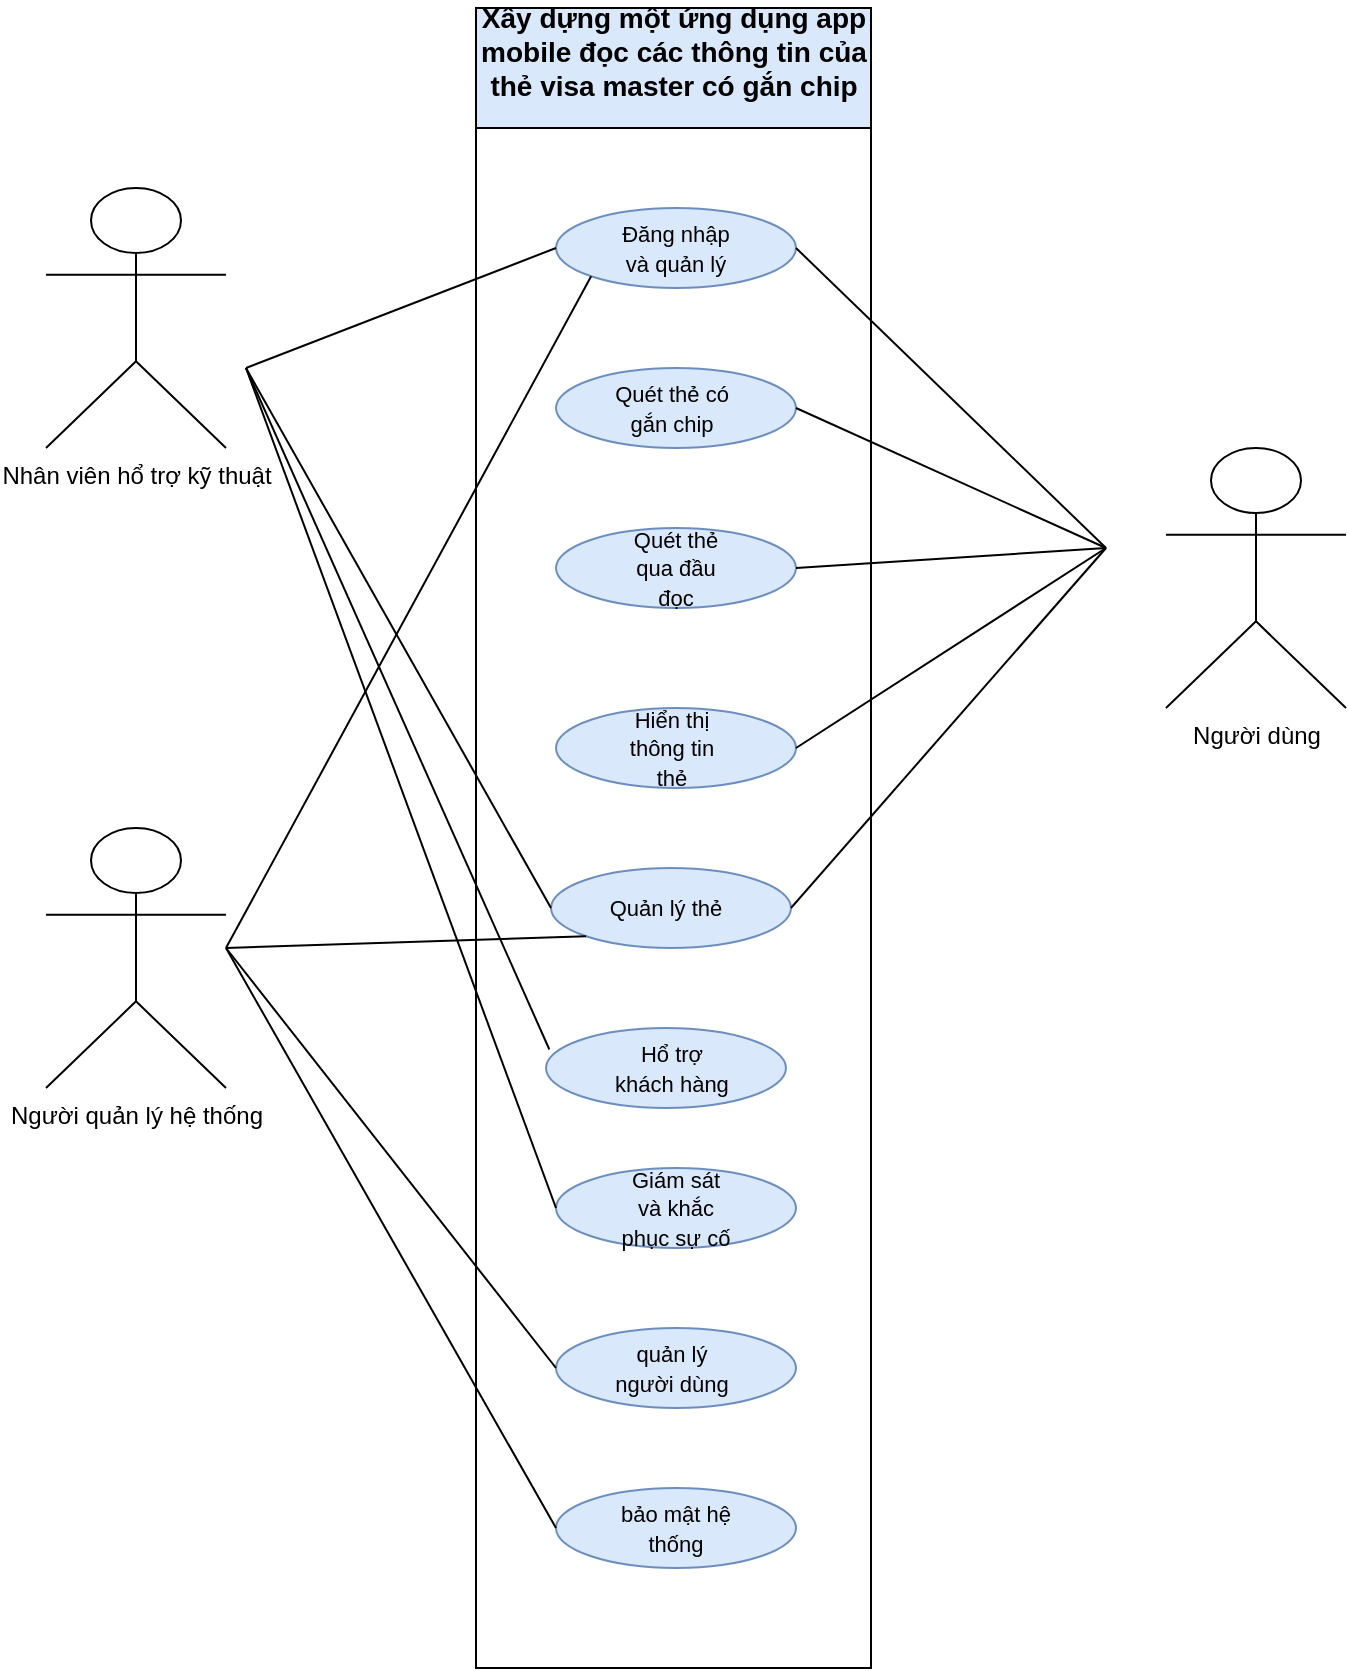 <mxfile version="24.6.4" type="github">
  <diagram name="Page-1" id="F4PiP-Tvc2kzaB-8Amb1">
    <mxGraphModel dx="1670" dy="948" grid="1" gridSize="10" guides="1" tooltips="1" connect="1" arrows="1" fold="1" page="1" pageScale="1" pageWidth="850" pageHeight="1100" math="0" shadow="0">
      <root>
        <mxCell id="0" />
        <mxCell id="1" parent="0" />
        <mxCell id="vWQNxFRxiga3JergTZAy-1" value="&lt;font style=&quot;font-size: 11px;&quot;&gt;&lt;span style=&quot;&quot; class=&quot;fontstyle0&quot;&gt;Xây dựng một ứng dụng app mobile đọc các thông tin của thẻ visa master có gắn chip&lt;/span&gt; &lt;/font&gt;&lt;div style=&quot;font-size: 11px;&quot;&gt;&lt;br&gt;&lt;/div&gt;" style="swimlane;whiteSpace=wrap;html=1;fillColor=#d5e8d4;strokeColor=#000000;" parent="1" vertex="1">
          <mxGeometry x="325" y="40" width="197.5" height="800" as="geometry" />
        </mxCell>
        <mxCell id="vWQNxFRxiga3JergTZAy-6" value="" style="ellipse;whiteSpace=wrap;html=1;fillColor=#dae8fc;strokeColor=#6c8ebf;" parent="vWQNxFRxiga3JergTZAy-1" vertex="1">
          <mxGeometry x="40" y="70" width="120" height="40" as="geometry" />
        </mxCell>
        <mxCell id="vWQNxFRxiga3JergTZAy-15" value="" style="ellipse;whiteSpace=wrap;html=1;fillColor=#dae8fc;strokeColor=#6c8ebf;" parent="vWQNxFRxiga3JergTZAy-1" vertex="1">
          <mxGeometry x="40" y="710" width="120" height="40" as="geometry" />
        </mxCell>
        <mxCell id="vWQNxFRxiga3JergTZAy-14" value="" style="ellipse;whiteSpace=wrap;html=1;fillColor=#dae8fc;strokeColor=#6c8ebf;" parent="vWQNxFRxiga3JergTZAy-1" vertex="1">
          <mxGeometry x="40" y="630" width="120" height="40" as="geometry" />
        </mxCell>
        <mxCell id="vWQNxFRxiga3JergTZAy-13" value="" style="ellipse;whiteSpace=wrap;html=1;fillColor=#dae8fc;strokeColor=#6c8ebf;" parent="vWQNxFRxiga3JergTZAy-1" vertex="1">
          <mxGeometry x="40" y="550" width="120" height="40" as="geometry" />
        </mxCell>
        <mxCell id="vWQNxFRxiga3JergTZAy-12" value="" style="ellipse;whiteSpace=wrap;html=1;fillColor=#dae8fc;strokeColor=#6c8ebf;" parent="vWQNxFRxiga3JergTZAy-1" vertex="1">
          <mxGeometry x="37.5" y="400" width="120" height="40" as="geometry" />
        </mxCell>
        <mxCell id="vWQNxFRxiga3JergTZAy-9" value="" style="ellipse;whiteSpace=wrap;html=1;fillColor=#dae8fc;strokeColor=#6c8ebf;" parent="vWQNxFRxiga3JergTZAy-1" vertex="1">
          <mxGeometry x="40" y="230" width="120" height="40" as="geometry" />
        </mxCell>
        <mxCell id="vWQNxFRxiga3JergTZAy-8" value="" style="ellipse;whiteSpace=wrap;html=1;fillColor=#dae8fc;strokeColor=#6c8ebf;" parent="vWQNxFRxiga3JergTZAy-1" vertex="1">
          <mxGeometry x="40" y="150" width="120" height="40" as="geometry" />
        </mxCell>
        <mxCell id="vWQNxFRxiga3JergTZAy-16" value="&lt;font style=&quot;font-size: 11px;&quot;&gt;Đăng nhập và quản lý&lt;/font&gt;" style="text;html=1;align=center;verticalAlign=middle;whiteSpace=wrap;rounded=0;" parent="vWQNxFRxiga3JergTZAy-1" vertex="1">
          <mxGeometry x="70" y="75" width="60" height="30" as="geometry" />
        </mxCell>
        <mxCell id="vWQNxFRxiga3JergTZAy-17" value="&lt;font style=&quot;font-size: 11px;&quot;&gt;Quét thẻ có gắn chip&lt;/font&gt;&lt;span style=&quot;font-family: monospace; font-size: 0px; text-align: start; text-wrap: nowrap;&quot;&gt;%3CmxGraphModel%3E%3Croot%3E%3CmxCell%20id%3D%220%22%2F%3E%3CmxCell%20id%3D%221%22%20parent%3D%220%22%2F%3E%3CmxCell%20id%3D%222%22%20value%3D%22%26lt%3Bfont%20color%3D%26quot%3B%23ffffff%26quot%3B%20style%3D%26quot%3Bfont-size%3A%2011px%3B%26quot%3B%26gt%3B%C4%90%C4%83ng%20nh%E1%BA%ADp%20v%C3%A0%20qu%E1%BA%A3n%20l%C3%BD%26lt%3B%2Ffont%26gt%3B%22%20style%3D%22text%3Bhtml%3D1%3Balign%3Dcenter%3BverticalAlign%3Dmiddle%3BwhiteSpace%3Dwrap%3Brounded%3D0%3B%22%20vertex%3D%221%22%20parent%3D%221%22%3E%3CmxGeometry%20x%3D%22395%22%20y%3D%22115%22%20width%3D%2260%22%20height%3D%2230%22%20as%3D%22geometry%22%2F%3E%3C%2FmxCell%3E%3C%2Froot%3E%3C%2FmxGraphModel%3E&lt;/span&gt;" style="text;html=1;align=center;verticalAlign=middle;whiteSpace=wrap;rounded=0;" parent="vWQNxFRxiga3JergTZAy-1" vertex="1">
          <mxGeometry x="67.5" y="155" width="60" height="30" as="geometry" />
        </mxCell>
        <mxCell id="vWQNxFRxiga3JergTZAy-18" value="&lt;font style=&quot;font-size: 11px;&quot;&gt;Quét thẻ qua đầu đọc&lt;/font&gt;&lt;span style=&quot;font-family: monospace; font-size: 0px; text-align: start; text-wrap: nowrap;&quot;&gt;%3CmxGraphModel%3E%3Croot%3E%3CmxCell%20id%3D%220%22%2F%3E%3CmxCell%20id%3D%221%22%20parent%3D%220%22%2F%3E%3CmxCell%20id%3D%222%22%20value%3D%22%26lt%3Bfont%20color%3D%26quot%3B%23ffffff%26quot%3B%20style%3D%26quot%3Bfont-size%3A%2011px%3B%26quot%3B%26gt%3B%C4%90%C4%83ng%20nh%E1%BA%ADp%20v%C3%A0%20qu%E1%BA%A3n%20l%C3%BD%26lt%3B%2Ffont%26gt%3B%22%20style%3D%22text%3Bhtml%3D1%3Balign%3Dcenter%3BverticalAlign%3Dmiddle%3BwhiteSpace%3Dwrap%3Brounded%3D0%3B%22%20vertex%3D%221%22%20parent%3D%221%22%3E%3CmxGeometry%20x%3D%22395%22%20y%3D%22115%22%20width%3D%2260%22%20height%3D%2230%22%20as%3D%22geometry%22%2F%3E%3C%2FmxCell%3E%3C%2Froot%3E%3C%2FmxGraphModel%3E&lt;/span&gt;" style="text;html=1;align=center;verticalAlign=middle;whiteSpace=wrap;rounded=0;" parent="vWQNxFRxiga3JergTZAy-1" vertex="1">
          <mxGeometry x="70" y="235" width="60" height="30" as="geometry" />
        </mxCell>
        <mxCell id="vWQNxFRxiga3JergTZAy-22" value="&lt;span style=&quot;font-size: 11px;&quot;&gt;Quản lý thẻ&lt;/span&gt;" style="text;html=1;align=center;verticalAlign=middle;whiteSpace=wrap;rounded=0;" parent="vWQNxFRxiga3JergTZAy-1" vertex="1">
          <mxGeometry x="65" y="405" width="60" height="30" as="geometry" />
        </mxCell>
        <mxCell id="vWQNxFRxiga3JergTZAy-23" value="&lt;span style=&quot;font-size: 11px;&quot;&gt;Giám sát và khắc phục sự cố&lt;/span&gt;" style="text;html=1;align=center;verticalAlign=middle;whiteSpace=wrap;rounded=0;" parent="vWQNxFRxiga3JergTZAy-1" vertex="1">
          <mxGeometry x="70" y="555" width="60" height="30" as="geometry" />
        </mxCell>
        <mxCell id="vWQNxFRxiga3JergTZAy-24" value="&lt;span style=&quot;font-size: 11px;&quot;&gt;quản lý người dùng&lt;/span&gt;" style="text;html=1;align=center;verticalAlign=middle;whiteSpace=wrap;rounded=0;" parent="vWQNxFRxiga3JergTZAy-1" vertex="1">
          <mxGeometry x="67.5" y="635" width="60" height="30" as="geometry" />
        </mxCell>
        <mxCell id="vWQNxFRxiga3JergTZAy-25" value="&lt;span style=&quot;font-size: 11px;&quot;&gt;bảo mật hệ thống&lt;/span&gt;" style="text;html=1;align=center;verticalAlign=middle;whiteSpace=wrap;rounded=0;" parent="vWQNxFRxiga3JergTZAy-1" vertex="1">
          <mxGeometry x="70" y="715" width="60" height="30" as="geometry" />
        </mxCell>
        <mxCell id="vWQNxFRxiga3JergTZAy-10" value="" style="ellipse;whiteSpace=wrap;html=1;fillColor=#dae8fc;strokeColor=#6c8ebf;" parent="vWQNxFRxiga3JergTZAy-1" vertex="1">
          <mxGeometry x="40" y="320" width="120" height="40" as="geometry" />
        </mxCell>
        <mxCell id="vWQNxFRxiga3JergTZAy-19" value="&lt;span style=&quot;font-size: 11px;&quot;&gt;Hiển thị thông tin thẻ&lt;/span&gt;" style="text;html=1;align=center;verticalAlign=middle;whiteSpace=wrap;rounded=0;" parent="vWQNxFRxiga3JergTZAy-1" vertex="1">
          <mxGeometry x="67.5" y="325" width="60" height="30" as="geometry" />
        </mxCell>
        <mxCell id="vWQNxFRxiga3JergTZAy-11" value="" style="ellipse;whiteSpace=wrap;html=1;fillColor=#dae8fc;strokeColor=#6c8ebf;" parent="vWQNxFRxiga3JergTZAy-1" vertex="1">
          <mxGeometry x="35" y="480" width="120" height="40" as="geometry" />
        </mxCell>
        <mxCell id="vWQNxFRxiga3JergTZAy-21" value="&lt;span style=&quot;font-size: 11px;&quot;&gt;Hổ trợ khách hàng&lt;/span&gt;" style="text;html=1;align=center;verticalAlign=middle;whiteSpace=wrap;rounded=0;" parent="vWQNxFRxiga3JergTZAy-1" vertex="1">
          <mxGeometry x="67.5" y="485" width="60" height="30" as="geometry" />
        </mxCell>
        <mxCell id="vWQNxFRxiga3JergTZAy-44" value="&lt;div style=&quot;font-size: 14px;&quot;&gt;&lt;span style=&quot;background-color: initial;&quot;&gt;&lt;font style=&quot;font-size: 14px;&quot;&gt;&lt;b style=&quot;&quot;&gt;Xây dựng một ứng dụng app mobile đọc các thông tin của thẻ visa master có gắn chip&lt;/b&gt;&lt;/font&gt;&lt;/span&gt;&lt;/div&gt;&lt;div style=&quot;font-size: 14px;&quot;&gt;&lt;br style=&quot;font-weight: 700;&quot;&gt;&lt;/div&gt;" style="rounded=0;whiteSpace=wrap;html=1;fillColor=#dae8fc;align=center;strokeColor=#000000;" parent="vWQNxFRxiga3JergTZAy-1" vertex="1">
          <mxGeometry y="-30" width="197.5" height="60" as="geometry" />
        </mxCell>
        <mxCell id="vWQNxFRxiga3JergTZAy-2" value="Người quản lý hệ thống" style="shape=umlActor;verticalLabelPosition=bottom;verticalAlign=top;html=1;outlineConnect=0;" parent="1" vertex="1">
          <mxGeometry x="110" y="420" width="90" height="130" as="geometry" />
        </mxCell>
        <mxCell id="vWQNxFRxiga3JergTZAy-4" value="Nhân viên hổ trợ kỹ thuật" style="shape=umlActor;verticalLabelPosition=bottom;verticalAlign=top;html=1;outlineConnect=0;" parent="1" vertex="1">
          <mxGeometry x="110" y="100" width="90" height="130" as="geometry" />
        </mxCell>
        <mxCell id="vWQNxFRxiga3JergTZAy-5" value="Người dùng" style="shape=umlActor;verticalLabelPosition=bottom;verticalAlign=top;html=1;outlineConnect=0;" parent="1" vertex="1">
          <mxGeometry x="670" y="230" width="90" height="130" as="geometry" />
        </mxCell>
        <mxCell id="B66K4Mg3-35a2zKml4Np-1" value="" style="endArrow=none;html=1;rounded=0;exitX=1;exitY=0.5;exitDx=0;exitDy=0;" edge="1" parent="1" source="vWQNxFRxiga3JergTZAy-6">
          <mxGeometry width="50" height="50" relative="1" as="geometry">
            <mxPoint x="580" y="350" as="sourcePoint" />
            <mxPoint x="640" y="280" as="targetPoint" />
          </mxGeometry>
        </mxCell>
        <mxCell id="B66K4Mg3-35a2zKml4Np-2" value="" style="endArrow=none;html=1;rounded=0;exitX=1;exitY=0.5;exitDx=0;exitDy=0;" edge="1" parent="1" source="vWQNxFRxiga3JergTZAy-8">
          <mxGeometry width="50" height="50" relative="1" as="geometry">
            <mxPoint x="580" y="350" as="sourcePoint" />
            <mxPoint x="640" y="280" as="targetPoint" />
          </mxGeometry>
        </mxCell>
        <mxCell id="B66K4Mg3-35a2zKml4Np-3" value="" style="endArrow=none;html=1;rounded=0;exitX=1;exitY=0.5;exitDx=0;exitDy=0;" edge="1" parent="1" source="vWQNxFRxiga3JergTZAy-9">
          <mxGeometry width="50" height="50" relative="1" as="geometry">
            <mxPoint x="590" y="330" as="sourcePoint" />
            <mxPoint x="640" y="280" as="targetPoint" />
          </mxGeometry>
        </mxCell>
        <mxCell id="B66K4Mg3-35a2zKml4Np-4" value="" style="endArrow=none;html=1;rounded=0;exitX=1;exitY=0.5;exitDx=0;exitDy=0;" edge="1" parent="1" source="vWQNxFRxiga3JergTZAy-10">
          <mxGeometry width="50" height="50" relative="1" as="geometry">
            <mxPoint x="590" y="330" as="sourcePoint" />
            <mxPoint x="640" y="280" as="targetPoint" />
          </mxGeometry>
        </mxCell>
        <mxCell id="B66K4Mg3-35a2zKml4Np-5" value="" style="endArrow=none;html=1;rounded=0;exitX=1;exitY=0.5;exitDx=0;exitDy=0;" edge="1" parent="1" source="vWQNxFRxiga3JergTZAy-12">
          <mxGeometry width="50" height="50" relative="1" as="geometry">
            <mxPoint x="590" y="330" as="sourcePoint" />
            <mxPoint x="640" y="280" as="targetPoint" />
          </mxGeometry>
        </mxCell>
        <mxCell id="B66K4Mg3-35a2zKml4Np-6" value="" style="endArrow=none;html=1;rounded=0;entryX=0;entryY=0.5;entryDx=0;entryDy=0;" edge="1" parent="1" target="vWQNxFRxiga3JergTZAy-6">
          <mxGeometry width="50" height="50" relative="1" as="geometry">
            <mxPoint x="210" y="190" as="sourcePoint" />
            <mxPoint x="710" y="340" as="targetPoint" />
          </mxGeometry>
        </mxCell>
        <mxCell id="B66K4Mg3-35a2zKml4Np-7" value="" style="endArrow=none;html=1;rounded=0;exitX=0;exitY=0.5;exitDx=0;exitDy=0;" edge="1" parent="1" source="vWQNxFRxiga3JergTZAy-12">
          <mxGeometry width="50" height="50" relative="1" as="geometry">
            <mxPoint x="440" y="370" as="sourcePoint" />
            <mxPoint x="210" y="190" as="targetPoint" />
          </mxGeometry>
        </mxCell>
        <mxCell id="B66K4Mg3-35a2zKml4Np-8" value="" style="endArrow=none;html=1;rounded=0;entryX=0.014;entryY=0.269;entryDx=0;entryDy=0;entryPerimeter=0;" edge="1" parent="1" target="vWQNxFRxiga3JergTZAy-11">
          <mxGeometry width="50" height="50" relative="1" as="geometry">
            <mxPoint x="210" y="190" as="sourcePoint" />
            <mxPoint x="600" y="290" as="targetPoint" />
          </mxGeometry>
        </mxCell>
        <mxCell id="B66K4Mg3-35a2zKml4Np-9" value="" style="endArrow=none;html=1;rounded=0;entryX=0;entryY=0.5;entryDx=0;entryDy=0;" edge="1" parent="1" target="vWQNxFRxiga3JergTZAy-13">
          <mxGeometry width="50" height="50" relative="1" as="geometry">
            <mxPoint x="210" y="190" as="sourcePoint" />
            <mxPoint x="600" y="290" as="targetPoint" />
          </mxGeometry>
        </mxCell>
        <mxCell id="B66K4Mg3-35a2zKml4Np-10" value="" style="endArrow=none;html=1;rounded=0;entryX=0;entryY=1;entryDx=0;entryDy=0;" edge="1" parent="1" target="vWQNxFRxiga3JergTZAy-6">
          <mxGeometry width="50" height="50" relative="1" as="geometry">
            <mxPoint x="200" y="480" as="sourcePoint" />
            <mxPoint x="600" y="410" as="targetPoint" />
          </mxGeometry>
        </mxCell>
        <mxCell id="B66K4Mg3-35a2zKml4Np-11" value="" style="endArrow=none;html=1;rounded=0;entryX=0;entryY=1;entryDx=0;entryDy=0;" edge="1" parent="1" target="vWQNxFRxiga3JergTZAy-12">
          <mxGeometry width="50" height="50" relative="1" as="geometry">
            <mxPoint x="200" y="480" as="sourcePoint" />
            <mxPoint x="600" y="530" as="targetPoint" />
          </mxGeometry>
        </mxCell>
        <mxCell id="B66K4Mg3-35a2zKml4Np-12" value="" style="endArrow=none;html=1;rounded=0;entryX=0;entryY=0.5;entryDx=0;entryDy=0;" edge="1" parent="1" target="vWQNxFRxiga3JergTZAy-14">
          <mxGeometry width="50" height="50" relative="1" as="geometry">
            <mxPoint x="200" y="480" as="sourcePoint" />
            <mxPoint x="600" y="530" as="targetPoint" />
          </mxGeometry>
        </mxCell>
        <mxCell id="B66K4Mg3-35a2zKml4Np-13" value="" style="endArrow=none;html=1;rounded=0;entryX=0;entryY=0.5;entryDx=0;entryDy=0;" edge="1" parent="1" target="vWQNxFRxiga3JergTZAy-15">
          <mxGeometry width="50" height="50" relative="1" as="geometry">
            <mxPoint x="200" y="480" as="sourcePoint" />
            <mxPoint x="600" y="530" as="targetPoint" />
          </mxGeometry>
        </mxCell>
      </root>
    </mxGraphModel>
  </diagram>
</mxfile>
